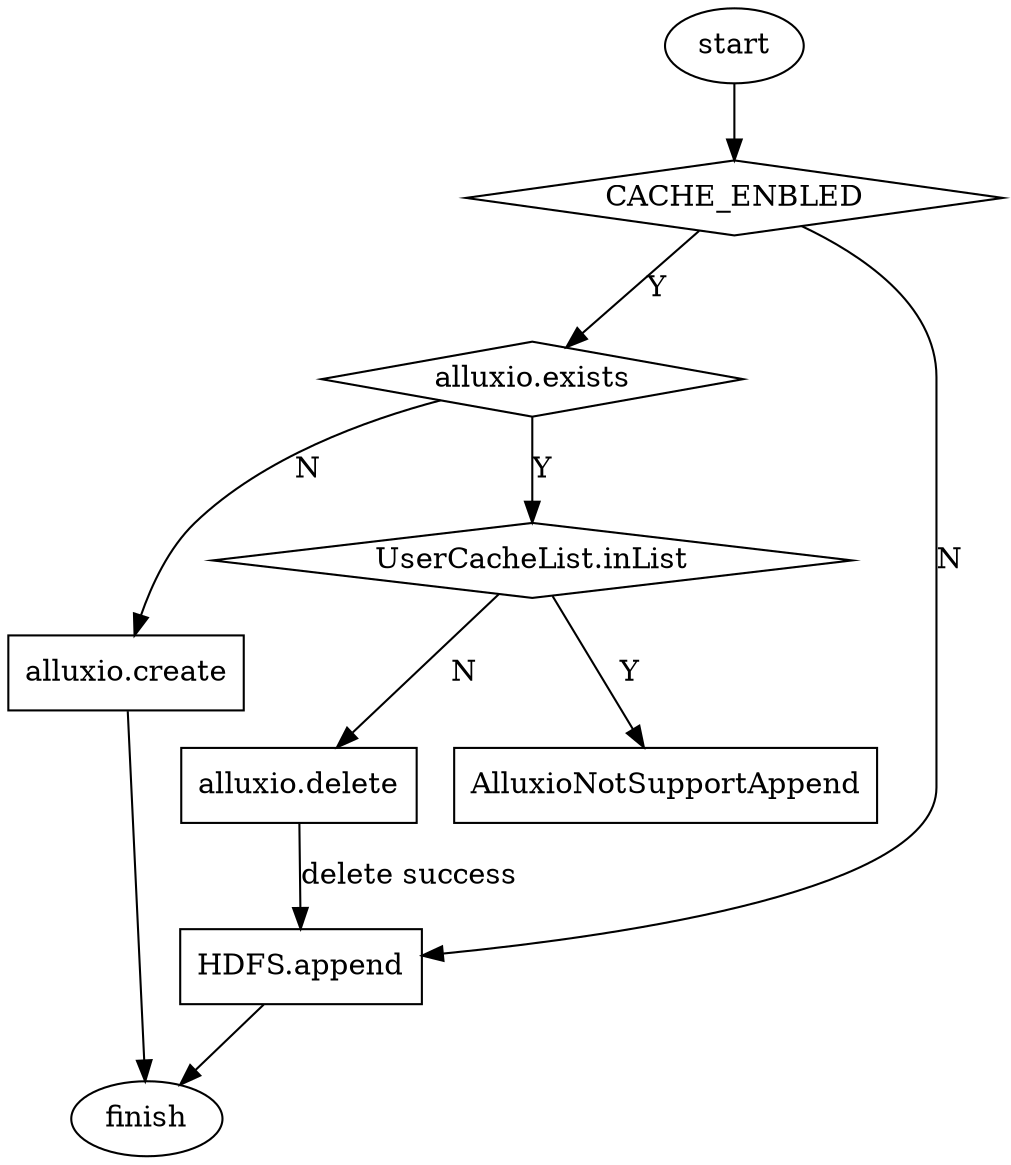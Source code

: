 digraph append{
	CACHE_ENBLED[shape=diamond];
	start[shape=ellipse];
	isExistInAlluxio[shape=diamond, label="alluxio.exists"];
	inList[shape = diamond, label = "UserCacheList.inList"];
	delete[shape = box, label ="alluxio.delete"];
	append[shape = box, label = "HDFS.append"]
	exception[shape = box, label = "AlluxioNotSupportAppend"]
	create[shape = box, label = "alluxio.create"];
	finish[shape=ellipse]
	start -> CACHE_ENBLED;
	CACHE_ENBLED -> isExistInAlluxio[label = "Y"];
	append -> finish;
	isExistInAlluxio -> inList[label="Y"];
	inList -> exception[label = "Y"];
	isExistInAlluxio -> create[label="N"];
	create -> finish;
	inList -> delete[label="N"];
	delete -> append[label="delete success"];
	CACHE_ENBLED -> append[label = "N"];

}

